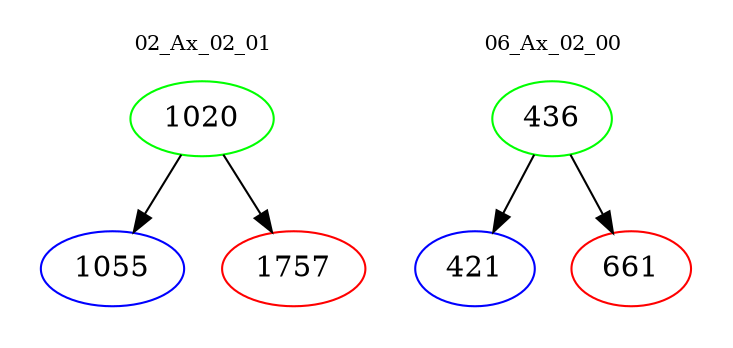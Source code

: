 digraph{
subgraph cluster_0 {
color = white
label = "02_Ax_02_01";
fontsize=10;
T0_1020 [label="1020", color="green"]
T0_1020 -> T0_1055 [color="black"]
T0_1055 [label="1055", color="blue"]
T0_1020 -> T0_1757 [color="black"]
T0_1757 [label="1757", color="red"]
}
subgraph cluster_1 {
color = white
label = "06_Ax_02_00";
fontsize=10;
T1_436 [label="436", color="green"]
T1_436 -> T1_421 [color="black"]
T1_421 [label="421", color="blue"]
T1_436 -> T1_661 [color="black"]
T1_661 [label="661", color="red"]
}
}
